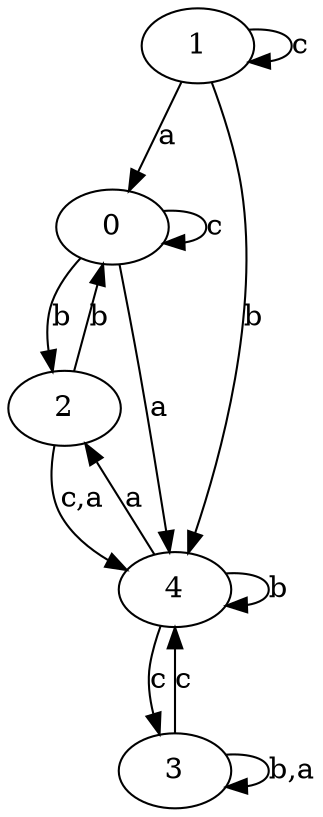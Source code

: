 digraph {
 ranksep=0.5;
 d2tdocpreamble = "\usetikzlibrary{automata}";
 d2tfigpreamble = "\tikzstyle{every state}= [ draw=blue!50,very thick,fill=blue!20]  \tikzstyle{auto}= [fill=white]";
 node [style="state"];
 edge [lblstyle="auto",topath="bend right", len=4  ]
  "0" [label="0",style = "state, accepting"];
  "1" [label="1",];
  "2" [label="2",style = "state, initial"];
  "3" [label="3",];
  "4" [label="4",];
  "0" -> "0" [label="c",topath="loop above"];
  "0" -> "2" [label="b"];
  "0" -> "4" [label="a"];
  "1" -> "0" [label="a"];
  "1" -> "1" [label="c",topath="loop above"];
  "1" -> "4" [label="b"];
  "2" -> "0" [label="b"];
  "2" -> "4" [label="c,a"];
  "3" -> "3" [label="b,a",topath="loop above"];
  "3" -> "4" [label="c"];
  "4" -> "2" [label="a"];
  "4" -> "3" [label="c"];
  "4" -> "4" [label="b",topath="loop above"];
}